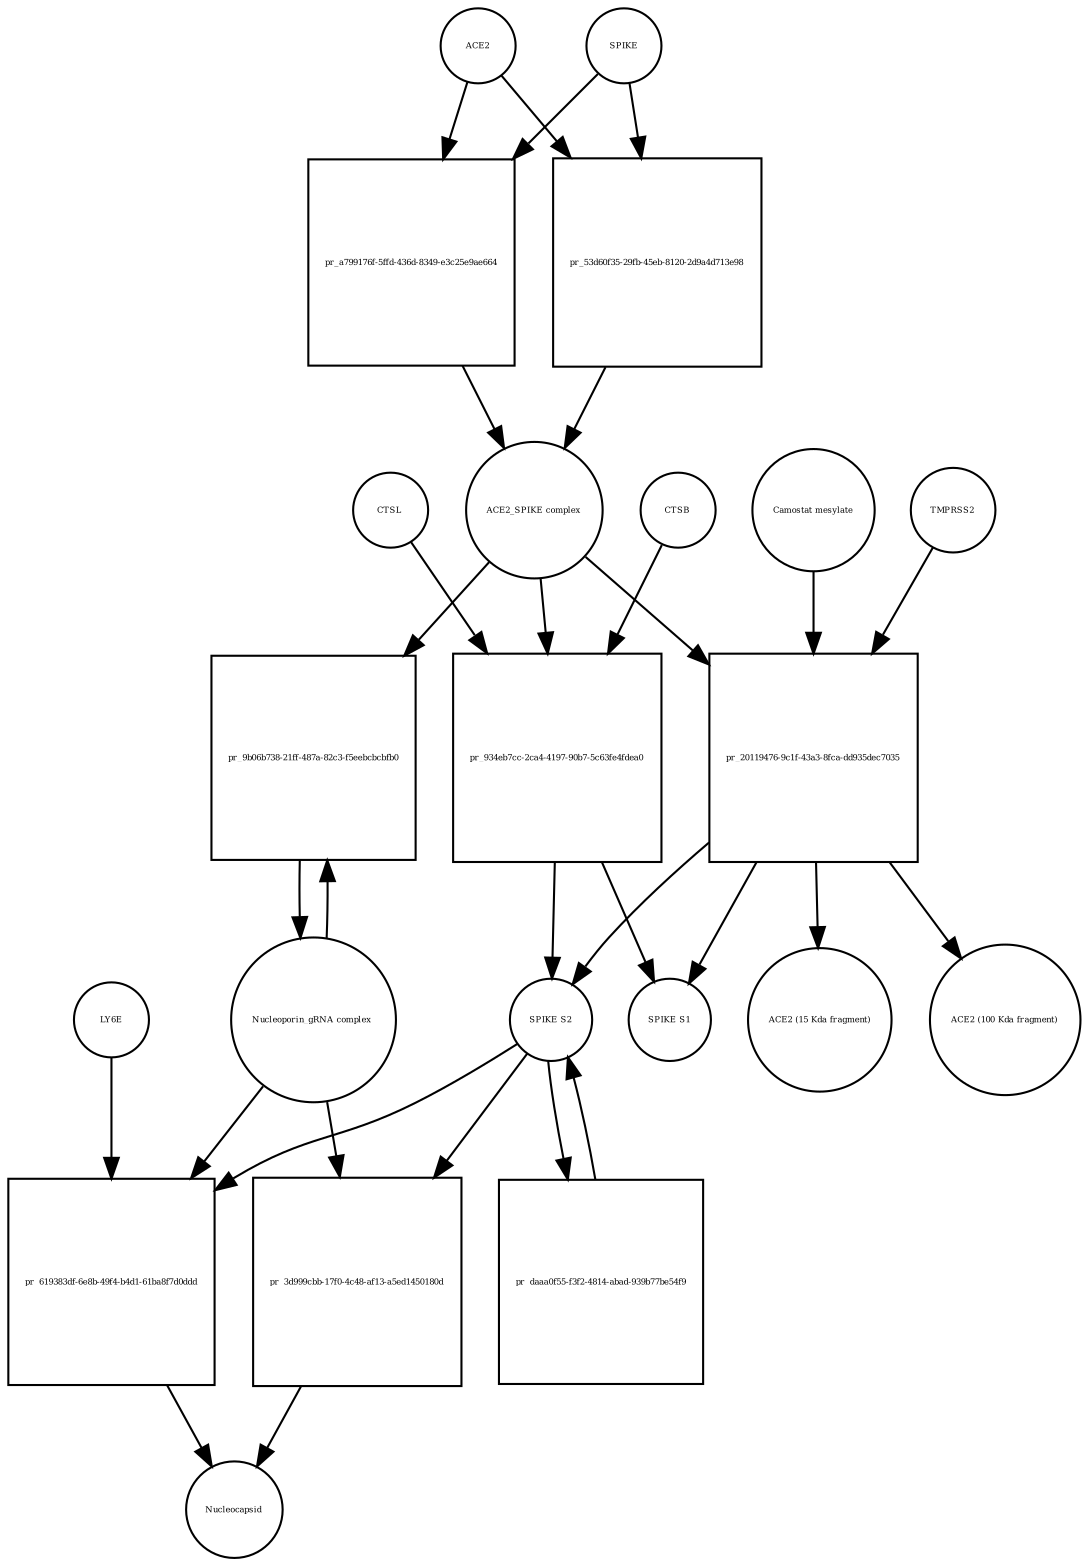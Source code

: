 strict digraph  {
ACE2 [annotation="", bipartite=0, cls=macromolecule, fontsize=4, label=ACE2, shape=circle];
"pr_a799176f-5ffd-436d-8349-e3c25e9ae664" [annotation="", bipartite=1, cls=process, fontsize=4, label="pr_a799176f-5ffd-436d-8349-e3c25e9ae664", shape=square];
"ACE2_SPIKE complex" [annotation="", bipartite=0, cls=complex, fontsize=4, label="ACE2_SPIKE complex", shape=circle];
SPIKE [annotation="", bipartite=0, cls="macromolecule multimer", fontsize=4, label=SPIKE, shape=circle];
"Nucleoporin_gRNA complex " [annotation="", bipartite=0, cls=complex, fontsize=4, label="Nucleoporin_gRNA complex ", shape=circle];
"pr_9b06b738-21ff-487a-82c3-f5eebcbcbfb0" [annotation="", bipartite=1, cls=process, fontsize=4, label="pr_9b06b738-21ff-487a-82c3-f5eebcbcbfb0", shape=square];
"pr_934eb7cc-2ca4-4197-90b7-5c63fe4fdea0" [annotation="", bipartite=1, cls=process, fontsize=4, label="pr_934eb7cc-2ca4-4197-90b7-5c63fe4fdea0", shape=square];
"SPIKE S2" [annotation="", bipartite=0, cls=macromolecule, fontsize=4, label="SPIKE S2", shape=circle];
CTSB [annotation="", bipartite=0, cls=macromolecule, fontsize=4, label=CTSB, shape=circle];
CTSL [annotation="", bipartite=0, cls=macromolecule, fontsize=4, label=CTSL, shape=circle];
"SPIKE S1" [annotation="", bipartite=0, cls=macromolecule, fontsize=4, label="SPIKE S1", shape=circle];
"pr_20119476-9c1f-43a3-8fca-dd935dec7035" [annotation="", bipartite=1, cls=process, fontsize=4, label="pr_20119476-9c1f-43a3-8fca-dd935dec7035", shape=square];
TMPRSS2 [annotation="", bipartite=0, cls=macromolecule, fontsize=4, label=TMPRSS2, shape=circle];
"Camostat mesylate" [annotation="urn_miriam_pubchem.compound_2536", bipartite=0, cls="simple chemical", fontsize=4, label="Camostat mesylate", shape=circle];
"ACE2 (15 Kda fragment)" [annotation="", bipartite=0, cls=macromolecule, fontsize=4, label="ACE2 (15 Kda fragment)", shape=circle];
"ACE2 (100 Kda fragment)" [annotation="", bipartite=0, cls=macromolecule, fontsize=4, label="ACE2 (100 Kda fragment)", shape=circle];
"pr_53d60f35-29fb-45eb-8120-2d9a4d713e98" [annotation="", bipartite=1, cls=process, fontsize=4, label="pr_53d60f35-29fb-45eb-8120-2d9a4d713e98", shape=square];
"pr_619383df-6e8b-49f4-b4d1-61ba8f7d0ddd" [annotation="", bipartite=1, cls=process, fontsize=4, label="pr_619383df-6e8b-49f4-b4d1-61ba8f7d0ddd", shape=square];
Nucleocapsid [annotation="", bipartite=0, cls=complex, fontsize=4, label=Nucleocapsid, shape=circle];
LY6E [annotation="", bipartite=0, cls=macromolecule, fontsize=4, label=LY6E, shape=circle];
"pr_daaa0f55-f3f2-4814-abad-939b77be54f9" [annotation="", bipartite=1, cls=process, fontsize=4, label="pr_daaa0f55-f3f2-4814-abad-939b77be54f9", shape=square];
"pr_3d999cbb-17f0-4c48-af13-a5ed1450180d" [annotation="", bipartite=1, cls=process, fontsize=4, label="pr_3d999cbb-17f0-4c48-af13-a5ed1450180d", shape=square];
ACE2 -> "pr_a799176f-5ffd-436d-8349-e3c25e9ae664"  [annotation="", interaction_type=consumption];
ACE2 -> "pr_53d60f35-29fb-45eb-8120-2d9a4d713e98"  [annotation="", interaction_type=consumption];
"pr_a799176f-5ffd-436d-8349-e3c25e9ae664" -> "ACE2_SPIKE complex"  [annotation="", interaction_type=production];
"ACE2_SPIKE complex" -> "pr_9b06b738-21ff-487a-82c3-f5eebcbcbfb0"  [annotation="urn_miriam_pubmed_32142651|urn_miriam_pubmed_32094589", interaction_type=stimulation];
"ACE2_SPIKE complex" -> "pr_934eb7cc-2ca4-4197-90b7-5c63fe4fdea0"  [annotation="", interaction_type=consumption];
"ACE2_SPIKE complex" -> "pr_20119476-9c1f-43a3-8fca-dd935dec7035"  [annotation="", interaction_type=consumption];
SPIKE -> "pr_a799176f-5ffd-436d-8349-e3c25e9ae664"  [annotation="", interaction_type=consumption];
SPIKE -> "pr_53d60f35-29fb-45eb-8120-2d9a4d713e98"  [annotation="", interaction_type=consumption];
"Nucleoporin_gRNA complex " -> "pr_9b06b738-21ff-487a-82c3-f5eebcbcbfb0"  [annotation="", interaction_type=consumption];
"Nucleoporin_gRNA complex " -> "pr_619383df-6e8b-49f4-b4d1-61ba8f7d0ddd"  [annotation="", interaction_type=consumption];
"Nucleoporin_gRNA complex " -> "pr_3d999cbb-17f0-4c48-af13-a5ed1450180d"  [annotation="", interaction_type=consumption];
"pr_9b06b738-21ff-487a-82c3-f5eebcbcbfb0" -> "Nucleoporin_gRNA complex "  [annotation="", interaction_type=production];
"pr_934eb7cc-2ca4-4197-90b7-5c63fe4fdea0" -> "SPIKE S2"  [annotation="", interaction_type=production];
"pr_934eb7cc-2ca4-4197-90b7-5c63fe4fdea0" -> "SPIKE S1"  [annotation="", interaction_type=production];
"SPIKE S2" -> "pr_619383df-6e8b-49f4-b4d1-61ba8f7d0ddd"  [annotation="urn_miriam_doi_10.1101%2F2020.03.05.979260|urn_miriam_doi_10.1101%2F2020.04.02.021469", interaction_type=stimulation];
"SPIKE S2" -> "pr_daaa0f55-f3f2-4814-abad-939b77be54f9"  [annotation="", interaction_type=consumption];
"SPIKE S2" -> "pr_3d999cbb-17f0-4c48-af13-a5ed1450180d"  [annotation="", interaction_type=stimulation];
CTSB -> "pr_934eb7cc-2ca4-4197-90b7-5c63fe4fdea0"  [annotation=urn_miriam_pubmed_32142651, interaction_type=catalysis];
CTSL -> "pr_934eb7cc-2ca4-4197-90b7-5c63fe4fdea0"  [annotation=urn_miriam_pubmed_32142651, interaction_type=catalysis];
"pr_20119476-9c1f-43a3-8fca-dd935dec7035" -> "SPIKE S2"  [annotation="", interaction_type=production];
"pr_20119476-9c1f-43a3-8fca-dd935dec7035" -> "SPIKE S1"  [annotation="", interaction_type=production];
"pr_20119476-9c1f-43a3-8fca-dd935dec7035" -> "ACE2 (15 Kda fragment)"  [annotation="", interaction_type=production];
"pr_20119476-9c1f-43a3-8fca-dd935dec7035" -> "ACE2 (100 Kda fragment)"  [annotation="", interaction_type=production];
TMPRSS2 -> "pr_20119476-9c1f-43a3-8fca-dd935dec7035"  [annotation="urn_miriam_pubmed_32142651|urn_miriam_pubmed_32094589|urn_miriam_pubmed_24227843", interaction_type=catalysis];
"Camostat mesylate" -> "pr_20119476-9c1f-43a3-8fca-dd935dec7035"  [annotation="urn_miriam_pubmed_32142651|urn_miriam_pubmed_32094589|urn_miriam_pubmed_24227843", interaction_type=inhibition];
"pr_53d60f35-29fb-45eb-8120-2d9a4d713e98" -> "ACE2_SPIKE complex"  [annotation="", interaction_type=production];
"pr_619383df-6e8b-49f4-b4d1-61ba8f7d0ddd" -> Nucleocapsid  [annotation="", interaction_type=production];
LY6E -> "pr_619383df-6e8b-49f4-b4d1-61ba8f7d0ddd"  [annotation="urn_miriam_doi_10.1101%2F2020.03.05.979260|urn_miriam_doi_10.1101%2F2020.04.02.021469", interaction_type=inhibition];
"pr_daaa0f55-f3f2-4814-abad-939b77be54f9" -> "SPIKE S2"  [annotation="", interaction_type=production];
"pr_3d999cbb-17f0-4c48-af13-a5ed1450180d" -> Nucleocapsid  [annotation="", interaction_type=production];
}
